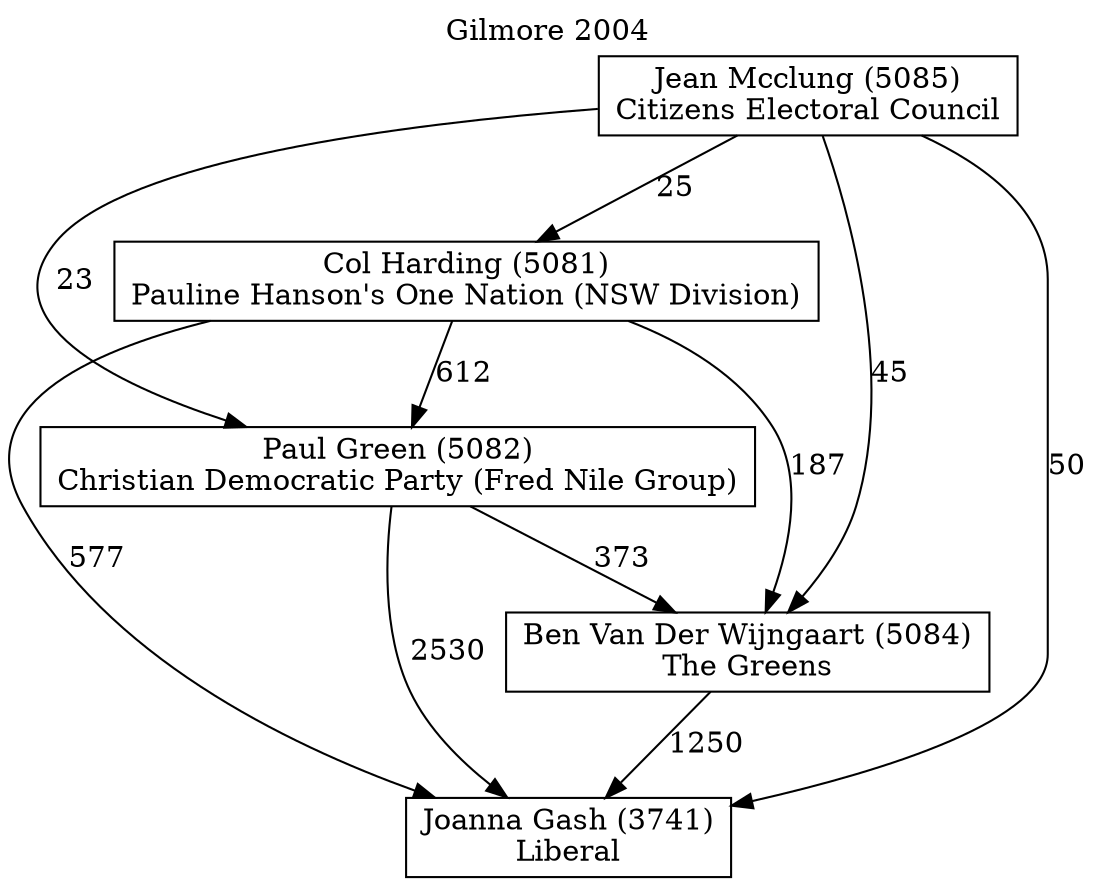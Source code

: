 // House preference flow
digraph "Joanna Gash (3741)_Gilmore_2004" {
	graph [label="Gilmore 2004" labelloc=t mclimit=10]
	node [shape=box]
	"Joanna Gash (3741)" [label="Joanna Gash (3741)
Liberal"]
	"Ben Van Der Wijngaart (5084)" [label="Ben Van Der Wijngaart (5084)
The Greens"]
	"Paul Green (5082)" [label="Paul Green (5082)
Christian Democratic Party (Fred Nile Group)"]
	"Col Harding (5081)" [label="Col Harding (5081)
Pauline Hanson's One Nation (NSW Division)"]
	"Jean Mcclung (5085)" [label="Jean Mcclung (5085)
Citizens Electoral Council"]
	"Ben Van Der Wijngaart (5084)" -> "Joanna Gash (3741)" [label=1250]
	"Paul Green (5082)" -> "Ben Van Der Wijngaart (5084)" [label=373]
	"Col Harding (5081)" -> "Paul Green (5082)" [label=612]
	"Jean Mcclung (5085)" -> "Col Harding (5081)" [label=25]
	"Paul Green (5082)" -> "Joanna Gash (3741)" [label=2530]
	"Col Harding (5081)" -> "Joanna Gash (3741)" [label=577]
	"Jean Mcclung (5085)" -> "Joanna Gash (3741)" [label=50]
	"Jean Mcclung (5085)" -> "Paul Green (5082)" [label=23]
	"Col Harding (5081)" -> "Ben Van Der Wijngaart (5084)" [label=187]
	"Jean Mcclung (5085)" -> "Ben Van Der Wijngaart (5084)" [label=45]
}
